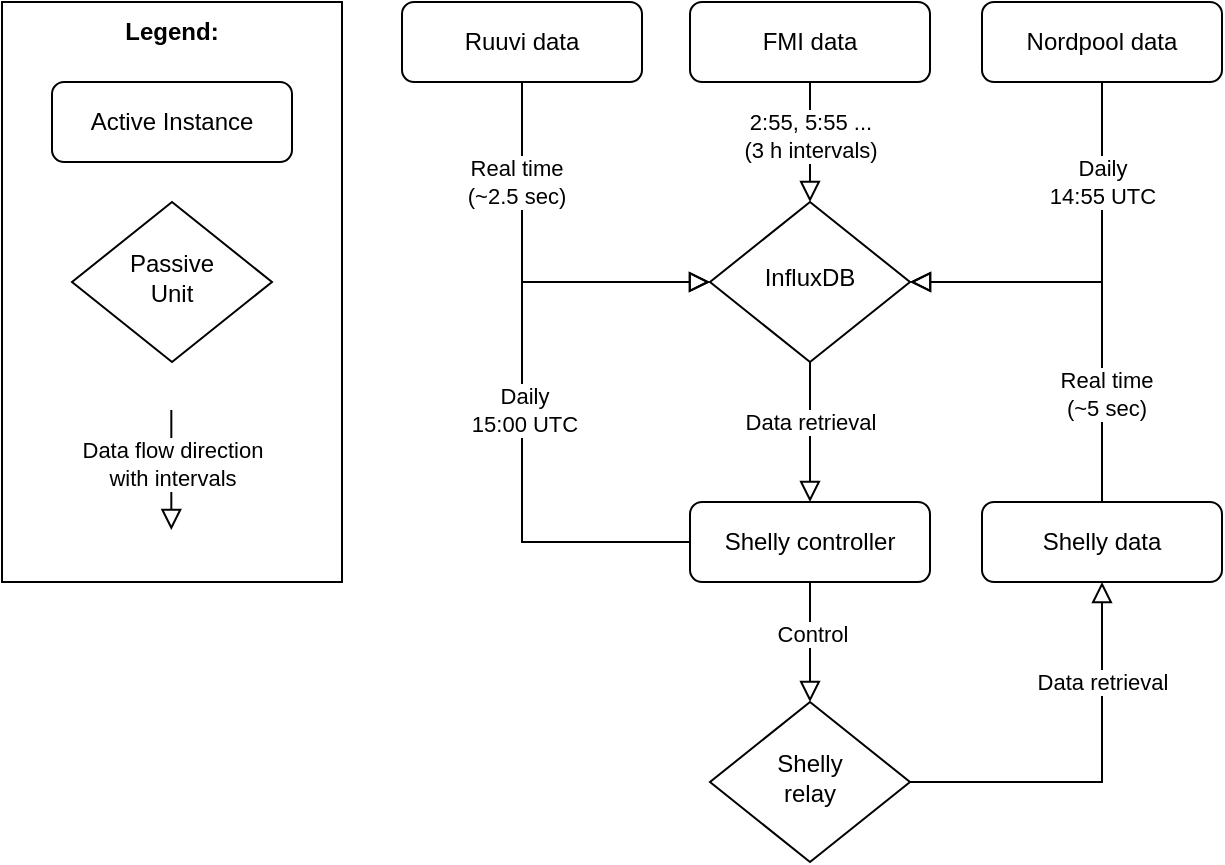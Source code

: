<mxfile version="24.5.2" type="github">
  <diagram id="C5RBs43oDa-KdzZeNtuy" name="Page-1">
    <mxGraphModel dx="1118" dy="732" grid="1" gridSize="10" guides="1" tooltips="1" connect="1" arrows="1" fold="1" page="1" pageScale="1" pageWidth="827" pageHeight="1169" math="0" shadow="0">
      <root>
        <mxCell id="WIyWlLk6GJQsqaUBKTNV-0" />
        <mxCell id="WIyWlLk6GJQsqaUBKTNV-1" parent="WIyWlLk6GJQsqaUBKTNV-0" />
        <mxCell id="WIyWlLk6GJQsqaUBKTNV-2" value="" style="rounded=0;html=1;jettySize=auto;orthogonalLoop=1;fontSize=11;endArrow=block;endFill=0;endSize=8;strokeWidth=1;shadow=0;labelBackgroundColor=none;edgeStyle=orthogonalEdgeStyle;" parent="WIyWlLk6GJQsqaUBKTNV-1" source="WIyWlLk6GJQsqaUBKTNV-3" target="WIyWlLk6GJQsqaUBKTNV-6" edge="1">
          <mxGeometry relative="1" as="geometry" />
        </mxCell>
        <mxCell id="HskSc1DJIFx2zvuI41ip-6" value="2:55, 5:55 ...&lt;br&gt;(3 h intervals)" style="edgeLabel;html=1;align=center;verticalAlign=middle;resizable=0;points=[];" vertex="1" connectable="0" parent="WIyWlLk6GJQsqaUBKTNV-2">
          <mxGeometry x="-0.093" relative="1" as="geometry">
            <mxPoint as="offset" />
          </mxGeometry>
        </mxCell>
        <mxCell id="WIyWlLk6GJQsqaUBKTNV-3" value="FMI data" style="rounded=1;whiteSpace=wrap;html=1;fontSize=12;glass=0;strokeWidth=1;shadow=0;" parent="WIyWlLk6GJQsqaUBKTNV-1" vertex="1">
          <mxGeometry x="354" y="380" width="120" height="40" as="geometry" />
        </mxCell>
        <mxCell id="WIyWlLk6GJQsqaUBKTNV-4" value="" style="rounded=0;html=1;jettySize=auto;orthogonalLoop=1;fontSize=11;endArrow=block;endFill=0;endSize=8;strokeWidth=1;shadow=0;labelBackgroundColor=none;edgeStyle=orthogonalEdgeStyle;entryX=0.5;entryY=0;entryDx=0;entryDy=0;" parent="WIyWlLk6GJQsqaUBKTNV-1" source="WIyWlLk6GJQsqaUBKTNV-6" target="HskSc1DJIFx2zvuI41ip-19" edge="1">
          <mxGeometry y="20" relative="1" as="geometry">
            <mxPoint as="offset" />
            <mxPoint x="414" y="620" as="targetPoint" />
          </mxGeometry>
        </mxCell>
        <mxCell id="HskSc1DJIFx2zvuI41ip-10" value="Data retrieval" style="edgeLabel;html=1;align=center;verticalAlign=middle;resizable=0;points=[];" vertex="1" connectable="0" parent="WIyWlLk6GJQsqaUBKTNV-4">
          <mxGeometry x="0.007" y="-1" relative="1" as="geometry">
            <mxPoint x="1" y="-5" as="offset" />
          </mxGeometry>
        </mxCell>
        <mxCell id="WIyWlLk6GJQsqaUBKTNV-6" value="InfluxDB" style="rhombus;whiteSpace=wrap;html=1;shadow=0;fontFamily=Helvetica;fontSize=12;align=center;strokeWidth=1;spacing=6;spacingTop=-4;" parent="WIyWlLk6GJQsqaUBKTNV-1" vertex="1">
          <mxGeometry x="364" y="480" width="100" height="80" as="geometry" />
        </mxCell>
        <mxCell id="WIyWlLk6GJQsqaUBKTNV-8" value="" style="rounded=0;html=1;jettySize=auto;orthogonalLoop=1;fontSize=11;endArrow=block;endFill=0;endSize=8;strokeWidth=1;shadow=0;labelBackgroundColor=none;edgeStyle=orthogonalEdgeStyle;exitX=0.5;exitY=1;exitDx=0;exitDy=0;entryX=0.5;entryY=0;entryDx=0;entryDy=0;" parent="WIyWlLk6GJQsqaUBKTNV-1" source="HskSc1DJIFx2zvuI41ip-19" target="HskSc1DJIFx2zvuI41ip-20" edge="1">
          <mxGeometry x="0.333" y="20" relative="1" as="geometry">
            <mxPoint as="offset" />
            <mxPoint x="414" y="700" as="sourcePoint" />
            <mxPoint x="414" y="750" as="targetPoint" />
          </mxGeometry>
        </mxCell>
        <mxCell id="HskSc1DJIFx2zvuI41ip-9" value="Control" style="edgeLabel;html=1;align=center;verticalAlign=middle;resizable=0;points=[];" vertex="1" connectable="0" parent="WIyWlLk6GJQsqaUBKTNV-8">
          <mxGeometry x="-0.127" y="1" relative="1" as="geometry">
            <mxPoint as="offset" />
          </mxGeometry>
        </mxCell>
        <mxCell id="HskSc1DJIFx2zvuI41ip-1" value="" style="rounded=0;html=1;jettySize=auto;orthogonalLoop=1;fontSize=11;endArrow=block;endFill=0;endSize=8;strokeWidth=1;shadow=0;labelBackgroundColor=none;edgeStyle=orthogonalEdgeStyle;exitX=0.5;exitY=1;exitDx=0;exitDy=0;entryX=1;entryY=0.5;entryDx=0;entryDy=0;" edge="1" parent="WIyWlLk6GJQsqaUBKTNV-1" source="HskSc1DJIFx2zvuI41ip-2" target="WIyWlLk6GJQsqaUBKTNV-6">
          <mxGeometry relative="1" as="geometry">
            <mxPoint x="630" y="470" as="targetPoint" />
            <Array as="points">
              <mxPoint x="560" y="520" />
            </Array>
          </mxGeometry>
        </mxCell>
        <mxCell id="HskSc1DJIFx2zvuI41ip-7" value="Daily&lt;br&gt;14:55 UTC" style="edgeLabel;html=1;align=center;verticalAlign=middle;resizable=0;points=[];" vertex="1" connectable="0" parent="HskSc1DJIFx2zvuI41ip-1">
          <mxGeometry x="0.489" relative="1" as="geometry">
            <mxPoint x="46" y="-50" as="offset" />
          </mxGeometry>
        </mxCell>
        <mxCell id="HskSc1DJIFx2zvuI41ip-2" value="Nordpool data" style="rounded=1;whiteSpace=wrap;html=1;fontSize=12;glass=0;strokeWidth=1;shadow=0;" vertex="1" parent="WIyWlLk6GJQsqaUBKTNV-1">
          <mxGeometry x="500" y="380" width="120" height="40" as="geometry" />
        </mxCell>
        <mxCell id="HskSc1DJIFx2zvuI41ip-3" value="" style="rounded=0;html=1;jettySize=auto;orthogonalLoop=1;fontSize=11;endArrow=block;endFill=0;endSize=8;strokeWidth=1;shadow=0;labelBackgroundColor=none;edgeStyle=orthogonalEdgeStyle;entryX=0;entryY=0.5;entryDx=0;entryDy=0;" edge="1" parent="WIyWlLk6GJQsqaUBKTNV-1" source="HskSc1DJIFx2zvuI41ip-4" target="WIyWlLk6GJQsqaUBKTNV-6">
          <mxGeometry relative="1" as="geometry">
            <mxPoint x="270" y="480" as="targetPoint" />
            <Array as="points">
              <mxPoint x="270" y="520" />
            </Array>
          </mxGeometry>
        </mxCell>
        <mxCell id="HskSc1DJIFx2zvuI41ip-5" value="Real time&lt;br&gt;(~2.5 sec)" style="edgeLabel;html=1;align=center;verticalAlign=middle;resizable=0;points=[];" vertex="1" connectable="0" parent="HskSc1DJIFx2zvuI41ip-3">
          <mxGeometry x="0.411" y="-2" relative="1" as="geometry">
            <mxPoint x="-40" y="-52" as="offset" />
          </mxGeometry>
        </mxCell>
        <mxCell id="HskSc1DJIFx2zvuI41ip-4" value="Ruuvi data" style="rounded=1;whiteSpace=wrap;html=1;fontSize=12;glass=0;strokeWidth=1;shadow=0;" vertex="1" parent="WIyWlLk6GJQsqaUBKTNV-1">
          <mxGeometry x="210" y="380" width="120" height="40" as="geometry" />
        </mxCell>
        <mxCell id="HskSc1DJIFx2zvuI41ip-11" value="" style="rounded=0;html=1;jettySize=auto;orthogonalLoop=1;fontSize=11;endArrow=block;endFill=0;endSize=8;strokeWidth=1;shadow=0;labelBackgroundColor=none;edgeStyle=orthogonalEdgeStyle;exitX=0.5;exitY=0;exitDx=0;exitDy=0;entryX=1;entryY=0.5;entryDx=0;entryDy=0;" edge="1" parent="WIyWlLk6GJQsqaUBKTNV-1" source="HskSc1DJIFx2zvuI41ip-13" target="WIyWlLk6GJQsqaUBKTNV-6">
          <mxGeometry relative="1" as="geometry">
            <mxPoint x="670" y="530" as="targetPoint" />
            <mxPoint x="560" y="430" as="sourcePoint" />
            <Array as="points">
              <mxPoint x="560" y="520" />
            </Array>
          </mxGeometry>
        </mxCell>
        <mxCell id="HskSc1DJIFx2zvuI41ip-18" value="Real time&lt;div&gt;(~5 sec)&lt;/div&gt;" style="edgeLabel;html=1;align=center;verticalAlign=middle;resizable=0;points=[];" vertex="1" connectable="0" parent="HskSc1DJIFx2zvuI41ip-11">
          <mxGeometry x="-0.476" y="-2" relative="1" as="geometry">
            <mxPoint as="offset" />
          </mxGeometry>
        </mxCell>
        <mxCell id="HskSc1DJIFx2zvuI41ip-13" value="Shelly data" style="rounded=1;whiteSpace=wrap;html=1;fontSize=12;glass=0;strokeWidth=1;shadow=0;" vertex="1" parent="WIyWlLk6GJQsqaUBKTNV-1">
          <mxGeometry x="500" y="630" width="120" height="40" as="geometry" />
        </mxCell>
        <mxCell id="HskSc1DJIFx2zvuI41ip-16" value="" style="rounded=0;html=1;jettySize=auto;orthogonalLoop=1;fontSize=11;endArrow=block;endFill=0;endSize=8;strokeWidth=1;shadow=0;labelBackgroundColor=none;edgeStyle=orthogonalEdgeStyle;exitX=1;exitY=0.5;exitDx=0;exitDy=0;entryX=0.5;entryY=1;entryDx=0;entryDy=0;" edge="1" parent="WIyWlLk6GJQsqaUBKTNV-1" source="HskSc1DJIFx2zvuI41ip-20" target="HskSc1DJIFx2zvuI41ip-13">
          <mxGeometry relative="1" as="geometry">
            <mxPoint x="560" y="610" as="targetPoint" />
            <mxPoint x="474" y="770" as="sourcePoint" />
            <Array as="points">
              <mxPoint x="560" y="770" />
            </Array>
          </mxGeometry>
        </mxCell>
        <mxCell id="HskSc1DJIFx2zvuI41ip-17" value="Data retrieval" style="edgeLabel;html=1;align=center;verticalAlign=middle;resizable=0;points=[];" vertex="1" connectable="0" parent="HskSc1DJIFx2zvuI41ip-16">
          <mxGeometry x="0.315" y="1" relative="1" as="geometry">
            <mxPoint x="1" y="-17" as="offset" />
          </mxGeometry>
        </mxCell>
        <mxCell id="HskSc1DJIFx2zvuI41ip-19" value="Shelly controller" style="rounded=1;whiteSpace=wrap;html=1;fontSize=12;glass=0;strokeWidth=1;shadow=0;" vertex="1" parent="WIyWlLk6GJQsqaUBKTNV-1">
          <mxGeometry x="354" y="630" width="120" height="40" as="geometry" />
        </mxCell>
        <mxCell id="HskSc1DJIFx2zvuI41ip-20" value="Shelly&lt;div&gt;relay&lt;/div&gt;" style="rhombus;whiteSpace=wrap;html=1;shadow=0;fontFamily=Helvetica;fontSize=12;align=center;strokeWidth=1;spacing=6;spacingTop=-4;" vertex="1" parent="WIyWlLk6GJQsqaUBKTNV-1">
          <mxGeometry x="364" y="730" width="100" height="80" as="geometry" />
        </mxCell>
        <mxCell id="HskSc1DJIFx2zvuI41ip-21" value="" style="rounded=0;html=1;jettySize=auto;orthogonalLoop=1;fontSize=11;endArrow=block;endFill=0;endSize=8;strokeWidth=1;shadow=0;labelBackgroundColor=none;edgeStyle=orthogonalEdgeStyle;exitX=0;exitY=0.5;exitDx=0;exitDy=0;entryX=0;entryY=0.5;entryDx=0;entryDy=0;" edge="1" parent="WIyWlLk6GJQsqaUBKTNV-1" source="HskSc1DJIFx2zvuI41ip-19" target="WIyWlLk6GJQsqaUBKTNV-6">
          <mxGeometry relative="1" as="geometry">
            <mxPoint x="340" y="520" as="targetPoint" />
            <mxPoint x="270" y="630" as="sourcePoint" />
            <Array as="points">
              <mxPoint x="270" y="650" />
              <mxPoint x="270" y="520" />
            </Array>
          </mxGeometry>
        </mxCell>
        <mxCell id="HskSc1DJIFx2zvuI41ip-22" value="Daily&lt;br&gt;15:00 UTC" style="edgeLabel;html=1;align=center;verticalAlign=middle;resizable=0;points=[];" vertex="1" connectable="0" parent="HskSc1DJIFx2zvuI41ip-21">
          <mxGeometry x="-0.476" y="-2" relative="1" as="geometry">
            <mxPoint x="-3" y="-64" as="offset" />
          </mxGeometry>
        </mxCell>
        <mxCell id="HskSc1DJIFx2zvuI41ip-32" value="" style="rounded=0;whiteSpace=wrap;html=1;" vertex="1" parent="WIyWlLk6GJQsqaUBKTNV-1">
          <mxGeometry x="10" y="380" width="170" height="290" as="geometry" />
        </mxCell>
        <mxCell id="HskSc1DJIFx2zvuI41ip-23" value="Passive&lt;br&gt;Unit" style="rhombus;whiteSpace=wrap;html=1;shadow=0;fontFamily=Helvetica;fontSize=12;align=center;strokeWidth=1;spacing=6;spacingTop=-4;" vertex="1" parent="WIyWlLk6GJQsqaUBKTNV-1">
          <mxGeometry x="45" y="480" width="100" height="80" as="geometry" />
        </mxCell>
        <mxCell id="HskSc1DJIFx2zvuI41ip-24" value="Active Instance" style="rounded=1;whiteSpace=wrap;html=1;fontSize=12;glass=0;strokeWidth=1;shadow=0;" vertex="1" parent="WIyWlLk6GJQsqaUBKTNV-1">
          <mxGeometry x="35" y="420" width="120" height="40" as="geometry" />
        </mxCell>
        <mxCell id="HskSc1DJIFx2zvuI41ip-25" value="&lt;b&gt;Legend:&lt;/b&gt;" style="text;html=1;align=center;verticalAlign=middle;whiteSpace=wrap;rounded=0;" vertex="1" parent="WIyWlLk6GJQsqaUBKTNV-1">
          <mxGeometry x="65" y="380" width="60" height="30" as="geometry" />
        </mxCell>
        <mxCell id="HskSc1DJIFx2zvuI41ip-30" value="" style="rounded=0;html=1;jettySize=auto;orthogonalLoop=1;fontSize=11;endArrow=block;endFill=0;endSize=8;strokeWidth=1;shadow=0;labelBackgroundColor=none;edgeStyle=orthogonalEdgeStyle;" edge="1" parent="WIyWlLk6GJQsqaUBKTNV-1">
          <mxGeometry relative="1" as="geometry">
            <mxPoint x="94.66" y="584" as="sourcePoint" />
            <mxPoint x="94.66" y="644" as="targetPoint" />
          </mxGeometry>
        </mxCell>
        <mxCell id="HskSc1DJIFx2zvuI41ip-31" value="Data flow direction&lt;br&gt;with intervals" style="edgeLabel;html=1;align=center;verticalAlign=middle;resizable=0;points=[];" vertex="1" connectable="0" parent="HskSc1DJIFx2zvuI41ip-30">
          <mxGeometry x="-0.093" relative="1" as="geometry">
            <mxPoint as="offset" />
          </mxGeometry>
        </mxCell>
      </root>
    </mxGraphModel>
  </diagram>
</mxfile>
